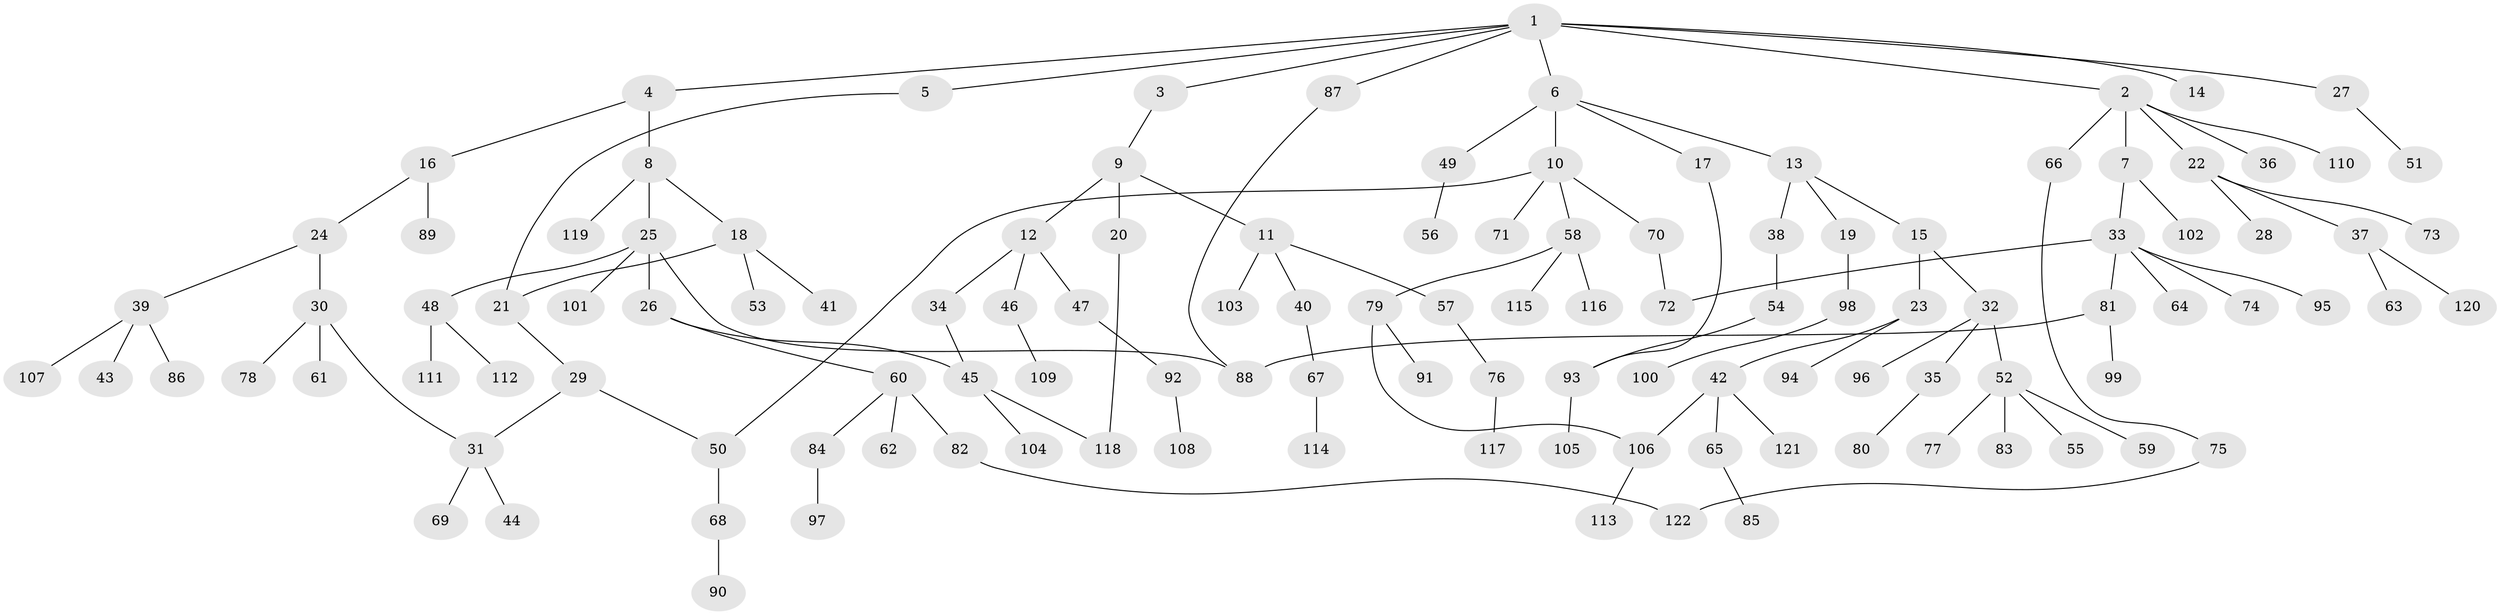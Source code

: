 // coarse degree distribution, {11: 0.011764705882352941, 6: 0.03529411764705882, 2: 0.21176470588235294, 3: 0.16470588235294117, 4: 0.07058823529411765, 5: 0.047058823529411764, 1: 0.4588235294117647}
// Generated by graph-tools (version 1.1) at 2025/23/03/03/25 07:23:31]
// undirected, 122 vertices, 132 edges
graph export_dot {
graph [start="1"]
  node [color=gray90,style=filled];
  1;
  2;
  3;
  4;
  5;
  6;
  7;
  8;
  9;
  10;
  11;
  12;
  13;
  14;
  15;
  16;
  17;
  18;
  19;
  20;
  21;
  22;
  23;
  24;
  25;
  26;
  27;
  28;
  29;
  30;
  31;
  32;
  33;
  34;
  35;
  36;
  37;
  38;
  39;
  40;
  41;
  42;
  43;
  44;
  45;
  46;
  47;
  48;
  49;
  50;
  51;
  52;
  53;
  54;
  55;
  56;
  57;
  58;
  59;
  60;
  61;
  62;
  63;
  64;
  65;
  66;
  67;
  68;
  69;
  70;
  71;
  72;
  73;
  74;
  75;
  76;
  77;
  78;
  79;
  80;
  81;
  82;
  83;
  84;
  85;
  86;
  87;
  88;
  89;
  90;
  91;
  92;
  93;
  94;
  95;
  96;
  97;
  98;
  99;
  100;
  101;
  102;
  103;
  104;
  105;
  106;
  107;
  108;
  109;
  110;
  111;
  112;
  113;
  114;
  115;
  116;
  117;
  118;
  119;
  120;
  121;
  122;
  1 -- 2;
  1 -- 3;
  1 -- 4;
  1 -- 5;
  1 -- 6;
  1 -- 14;
  1 -- 27;
  1 -- 87;
  2 -- 7;
  2 -- 22;
  2 -- 36;
  2 -- 66;
  2 -- 110;
  3 -- 9;
  4 -- 8;
  4 -- 16;
  5 -- 21;
  6 -- 10;
  6 -- 13;
  6 -- 17;
  6 -- 49;
  7 -- 33;
  7 -- 102;
  8 -- 18;
  8 -- 25;
  8 -- 119;
  9 -- 11;
  9 -- 12;
  9 -- 20;
  10 -- 50;
  10 -- 58;
  10 -- 70;
  10 -- 71;
  11 -- 40;
  11 -- 57;
  11 -- 103;
  12 -- 34;
  12 -- 46;
  12 -- 47;
  13 -- 15;
  13 -- 19;
  13 -- 38;
  15 -- 23;
  15 -- 32;
  16 -- 24;
  16 -- 89;
  17 -- 93;
  18 -- 41;
  18 -- 53;
  18 -- 21;
  19 -- 98;
  20 -- 118;
  21 -- 29;
  22 -- 28;
  22 -- 37;
  22 -- 73;
  23 -- 42;
  23 -- 94;
  24 -- 30;
  24 -- 39;
  25 -- 26;
  25 -- 48;
  25 -- 101;
  25 -- 88;
  26 -- 45;
  26 -- 60;
  27 -- 51;
  29 -- 50;
  29 -- 31;
  30 -- 31;
  30 -- 61;
  30 -- 78;
  31 -- 44;
  31 -- 69;
  32 -- 35;
  32 -- 52;
  32 -- 96;
  33 -- 64;
  33 -- 74;
  33 -- 81;
  33 -- 95;
  33 -- 72;
  34 -- 45;
  35 -- 80;
  37 -- 63;
  37 -- 120;
  38 -- 54;
  39 -- 43;
  39 -- 86;
  39 -- 107;
  40 -- 67;
  42 -- 65;
  42 -- 121;
  42 -- 106;
  45 -- 104;
  45 -- 118;
  46 -- 109;
  47 -- 92;
  48 -- 111;
  48 -- 112;
  49 -- 56;
  50 -- 68;
  52 -- 55;
  52 -- 59;
  52 -- 77;
  52 -- 83;
  54 -- 93;
  57 -- 76;
  58 -- 79;
  58 -- 115;
  58 -- 116;
  60 -- 62;
  60 -- 82;
  60 -- 84;
  65 -- 85;
  66 -- 75;
  67 -- 114;
  68 -- 90;
  70 -- 72;
  75 -- 122;
  76 -- 117;
  79 -- 91;
  79 -- 106;
  81 -- 88;
  81 -- 99;
  82 -- 122;
  84 -- 97;
  87 -- 88;
  92 -- 108;
  93 -- 105;
  98 -- 100;
  106 -- 113;
}
